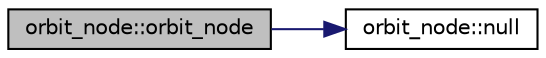 digraph "orbit_node::orbit_node"
{
  edge [fontname="Helvetica",fontsize="10",labelfontname="Helvetica",labelfontsize="10"];
  node [fontname="Helvetica",fontsize="10",shape=record];
  rankdir="LR";
  Node0 [label="orbit_node::orbit_node",height=0.2,width=0.4,color="black", fillcolor="grey75", style="filled", fontcolor="black"];
  Node0 -> Node1 [color="midnightblue",fontsize="10",style="solid",fontname="Helvetica"];
  Node1 [label="orbit_node::null",height=0.2,width=0.4,color="black", fillcolor="white", style="filled",URL="$de/df0/classorbit__node.html#aa61b03672f85f0cc9cac8cc1157a42d0"];
}
